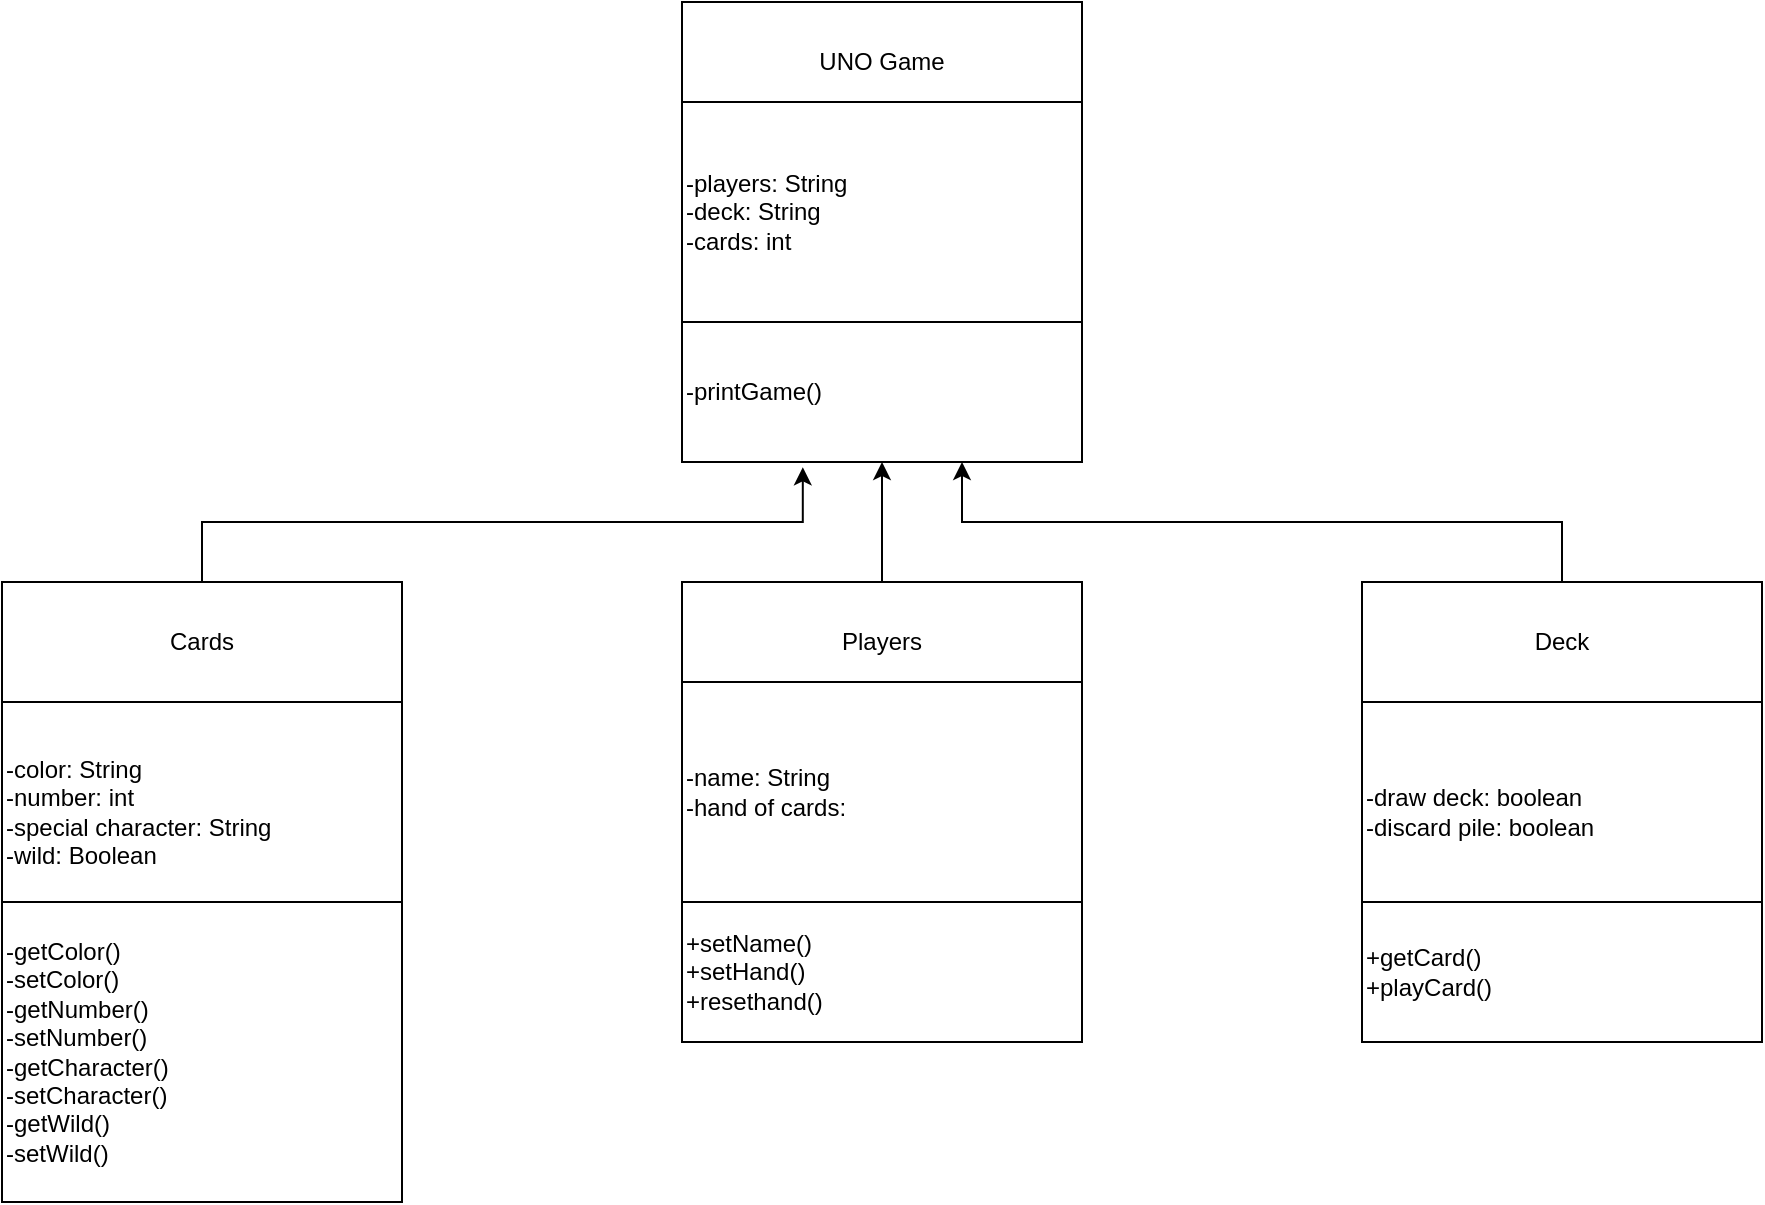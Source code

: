 <mxfile version="12.7.4" type="github">
  <diagram name="Page-1" id="e7e014a7-5840-1c2e-5031-d8a46d1fe8dd">
    <mxGraphModel dx="1029" dy="708" grid="1" gridSize="10" guides="1" tooltips="1" connect="1" arrows="1" fold="1" page="1" pageScale="1" pageWidth="1169" pageHeight="826" background="#ffffff" math="0" shadow="0">
      <root>
        <mxCell id="0" />
        <mxCell id="1" parent="0" />
        <mxCell id="Ha5gHBab-pMtj6OjEtId-41" value="UNO Game" style="rounded=0;whiteSpace=wrap;html=1;" vertex="1" parent="1">
          <mxGeometry x="540" y="30" width="200" height="60" as="geometry" />
        </mxCell>
        <mxCell id="Ha5gHBab-pMtj6OjEtId-42" value="-players: String&lt;br&gt;-deck: String&lt;br&gt;-cards: int" style="rounded=0;whiteSpace=wrap;html=1;align=left;" vertex="1" parent="1">
          <mxGeometry x="540" y="80" width="200" height="110" as="geometry" />
        </mxCell>
        <mxCell id="Ha5gHBab-pMtj6OjEtId-43" value="-printGame()" style="rounded=0;whiteSpace=wrap;html=1;align=left;" vertex="1" parent="1">
          <mxGeometry x="540" y="190" width="200" height="70" as="geometry" />
        </mxCell>
        <mxCell id="Ha5gHBab-pMtj6OjEtId-54" style="edgeStyle=orthogonalEdgeStyle;rounded=0;orthogonalLoop=1;jettySize=auto;html=1;exitX=0.5;exitY=0;exitDx=0;exitDy=0;entryX=0.302;entryY=1.038;entryDx=0;entryDy=0;entryPerimeter=0;" edge="1" parent="1" source="Ha5gHBab-pMtj6OjEtId-44" target="Ha5gHBab-pMtj6OjEtId-43">
          <mxGeometry relative="1" as="geometry" />
        </mxCell>
        <mxCell id="Ha5gHBab-pMtj6OjEtId-44" value="Cards" style="rounded=0;whiteSpace=wrap;html=1;" vertex="1" parent="1">
          <mxGeometry x="200" y="320" width="200" height="60" as="geometry" />
        </mxCell>
        <mxCell id="Ha5gHBab-pMtj6OjEtId-45" value="-color: String&lt;br&gt;-number: int&lt;br&gt;-special character: String&lt;br&gt;-wild: Boolean" style="rounded=0;whiteSpace=wrap;html=1;align=left;" vertex="1" parent="1">
          <mxGeometry x="200" y="380" width="200" height="110" as="geometry" />
        </mxCell>
        <mxCell id="Ha5gHBab-pMtj6OjEtId-46" value="-getColor()&lt;br&gt;-setColor()&lt;br&gt;-getNumber()&lt;br&gt;-setNumber()&lt;br&gt;-getCharacter()&lt;br&gt;-setCharacter()&lt;br&gt;-getWild()&lt;br&gt;-setWild()" style="rounded=0;whiteSpace=wrap;html=1;align=left;" vertex="1" parent="1">
          <mxGeometry x="200" y="480" width="200" height="150" as="geometry" />
        </mxCell>
        <mxCell id="Ha5gHBab-pMtj6OjEtId-55" style="edgeStyle=orthogonalEdgeStyle;rounded=0;orthogonalLoop=1;jettySize=auto;html=1;exitX=0.5;exitY=0;exitDx=0;exitDy=0;entryX=0.5;entryY=1;entryDx=0;entryDy=0;" edge="1" parent="1" source="Ha5gHBab-pMtj6OjEtId-47" target="Ha5gHBab-pMtj6OjEtId-43">
          <mxGeometry relative="1" as="geometry" />
        </mxCell>
        <mxCell id="Ha5gHBab-pMtj6OjEtId-47" value="Players" style="rounded=0;whiteSpace=wrap;html=1;" vertex="1" parent="1">
          <mxGeometry x="540" y="320" width="200" height="60" as="geometry" />
        </mxCell>
        <mxCell id="Ha5gHBab-pMtj6OjEtId-48" value="-name: String&lt;br&gt;-hand of cards:&amp;nbsp;" style="rounded=0;whiteSpace=wrap;html=1;align=left;" vertex="1" parent="1">
          <mxGeometry x="540" y="370" width="200" height="110" as="geometry" />
        </mxCell>
        <mxCell id="Ha5gHBab-pMtj6OjEtId-49" value="+setName()&lt;br&gt;+setHand()&lt;br&gt;+resethand()&lt;br&gt;" style="rounded=0;whiteSpace=wrap;html=1;align=left;" vertex="1" parent="1">
          <mxGeometry x="540" y="480" width="200" height="70" as="geometry" />
        </mxCell>
        <mxCell id="Ha5gHBab-pMtj6OjEtId-56" style="edgeStyle=orthogonalEdgeStyle;rounded=0;orthogonalLoop=1;jettySize=auto;html=1;exitX=0.5;exitY=0;exitDx=0;exitDy=0;entryX=0.7;entryY=1;entryDx=0;entryDy=0;entryPerimeter=0;" edge="1" parent="1" source="Ha5gHBab-pMtj6OjEtId-50" target="Ha5gHBab-pMtj6OjEtId-43">
          <mxGeometry relative="1" as="geometry" />
        </mxCell>
        <mxCell id="Ha5gHBab-pMtj6OjEtId-50" value="Deck" style="rounded=0;whiteSpace=wrap;html=1;" vertex="1" parent="1">
          <mxGeometry x="880" y="320" width="200" height="60" as="geometry" />
        </mxCell>
        <mxCell id="Ha5gHBab-pMtj6OjEtId-51" value="-draw deck: boolean&lt;br&gt;-discard pile: boolean" style="rounded=0;whiteSpace=wrap;html=1;align=left;" vertex="1" parent="1">
          <mxGeometry x="880" y="380" width="200" height="110" as="geometry" />
        </mxCell>
        <mxCell id="Ha5gHBab-pMtj6OjEtId-52" value="+getCard()&lt;br&gt;+playCard()" style="rounded=0;whiteSpace=wrap;html=1;align=left;" vertex="1" parent="1">
          <mxGeometry x="880" y="480" width="200" height="70" as="geometry" />
        </mxCell>
      </root>
    </mxGraphModel>
  </diagram>
</mxfile>

